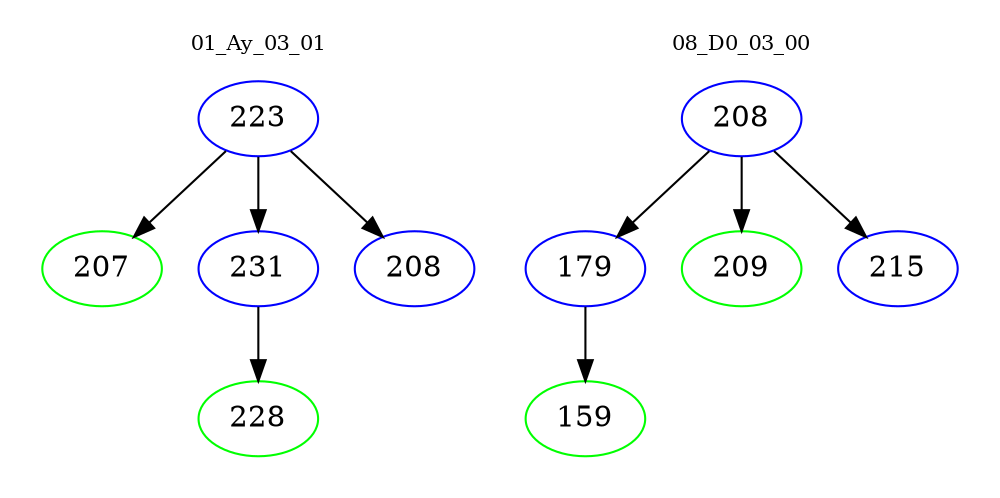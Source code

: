 digraph{
subgraph cluster_0 {
color = white
label = "01_Ay_03_01";
fontsize=10;
T0_223 [label="223", color="blue"]
T0_223 -> T0_207 [color="black"]
T0_207 [label="207", color="green"]
T0_223 -> T0_231 [color="black"]
T0_231 [label="231", color="blue"]
T0_231 -> T0_228 [color="black"]
T0_228 [label="228", color="green"]
T0_223 -> T0_208 [color="black"]
T0_208 [label="208", color="blue"]
}
subgraph cluster_1 {
color = white
label = "08_D0_03_00";
fontsize=10;
T1_208 [label="208", color="blue"]
T1_208 -> T1_179 [color="black"]
T1_179 [label="179", color="blue"]
T1_179 -> T1_159 [color="black"]
T1_159 [label="159", color="green"]
T1_208 -> T1_209 [color="black"]
T1_209 [label="209", color="green"]
T1_208 -> T1_215 [color="black"]
T1_215 [label="215", color="blue"]
}
}
